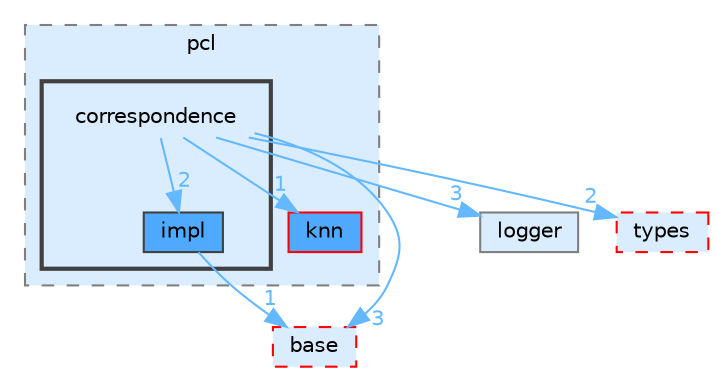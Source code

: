 digraph "src/include/cpp-toolbox/pcl/correspondence"
{
 // LATEX_PDF_SIZE
  bgcolor="transparent";
  edge [fontname=Helvetica,fontsize=10,labelfontname=Helvetica,labelfontsize=10];
  node [fontname=Helvetica,fontsize=10,shape=box,height=0.2,width=0.4];
  compound=true
  subgraph clusterdir_f66d48d75a3d5d9d9a342840712bf869 {
    graph [ bgcolor="#daedff", pencolor="grey50", label="pcl", fontname=Helvetica,fontsize=10 style="filled,dashed", URL="dir_f66d48d75a3d5d9d9a342840712bf869.html",tooltip=""]
  dir_243df28db0ff42736885b37407e99842 [label="knn", fillcolor="#4ea9ff", color="red", style="filled", URL="dir_243df28db0ff42736885b37407e99842.html",tooltip=""];
  subgraph clusterdir_9bd22864257bc944587f30bf5e25cc1c {
    graph [ bgcolor="#daedff", pencolor="grey25", label="", fontname=Helvetica,fontsize=10 style="filled,bold", URL="dir_9bd22864257bc944587f30bf5e25cc1c.html",tooltip=""]
    dir_9bd22864257bc944587f30bf5e25cc1c [shape=plaintext, label="correspondence"];
  dir_78b956552c331723b05057a9a462d86c [label="impl", fillcolor="#4ea9ff", color="grey25", style="filled", URL="dir_78b956552c331723b05057a9a462d86c.html",tooltip=""];
  }
  }
  dir_175064ea02679cf4c3a50b5407502295 [label="base", fillcolor="#daedff", color="red", style="filled,dashed", URL="dir_175064ea02679cf4c3a50b5407502295.html",tooltip=""];
  dir_40d9b6a4c321e73b85093107dc465522 [label="logger", fillcolor="#daedff", color="grey50", style="filled", URL="dir_40d9b6a4c321e73b85093107dc465522.html",tooltip=""];
  dir_d073c017754f5bdb7e8e1de8ad13b99a [label="types", fillcolor="#daedff", color="red", style="filled,dashed", URL="dir_d073c017754f5bdb7e8e1de8ad13b99a.html",tooltip=""];
  dir_9bd22864257bc944587f30bf5e25cc1c->dir_175064ea02679cf4c3a50b5407502295 [headlabel="3", labeldistance=1.5 headhref="dir_000003_000000.html" href="dir_000003_000000.html" color="steelblue1" fontcolor="steelblue1"];
  dir_9bd22864257bc944587f30bf5e25cc1c->dir_243df28db0ff42736885b37407e99842 [headlabel="1", labeldistance=1.5 headhref="dir_000003_000031.html" href="dir_000003_000031.html" color="steelblue1" fontcolor="steelblue1"];
  dir_9bd22864257bc944587f30bf5e25cc1c->dir_40d9b6a4c321e73b85093107dc465522 [headlabel="3", labeldistance=1.5 headhref="dir_000003_000032.html" href="dir_000003_000032.html" color="steelblue1" fontcolor="steelblue1"];
  dir_9bd22864257bc944587f30bf5e25cc1c->dir_78b956552c331723b05057a9a462d86c [headlabel="2", labeldistance=1.5 headhref="dir_000003_000020.html" href="dir_000003_000020.html" color="steelblue1" fontcolor="steelblue1"];
  dir_9bd22864257bc944587f30bf5e25cc1c->dir_d073c017754f5bdb7e8e1de8ad13b99a [headlabel="2", labeldistance=1.5 headhref="dir_000003_000042.html" href="dir_000003_000042.html" color="steelblue1" fontcolor="steelblue1"];
  dir_78b956552c331723b05057a9a462d86c->dir_175064ea02679cf4c3a50b5407502295 [headlabel="1", labeldistance=1.5 headhref="dir_000020_000000.html" href="dir_000020_000000.html" color="steelblue1" fontcolor="steelblue1"];
}
